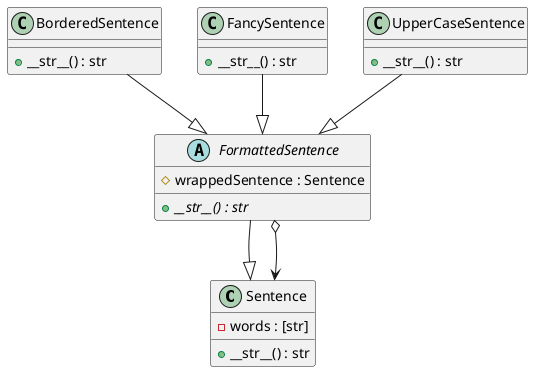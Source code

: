 @startuml

  class Sentence{
    - words : [str]
    + __str__() : str
  }

  abstract class FormattedSentence{
    # wrappedSentence : Sentence
    + {abstract} __str__() : str
  }

  class BorderedSentence{
    + __str__() : str
  }

  class FancySentence{
    + __str__() : str
  }

  class UpperCaseSentence{
    + __str__() : str
  }

  FormattedSentence --|> Sentence
  FormattedSentence o--> Sentence
  BorderedSentence --|> FormattedSentence
  FancySentence --|> FormattedSentence
  UpperCaseSentence --|> FormattedSentence

@enduml
